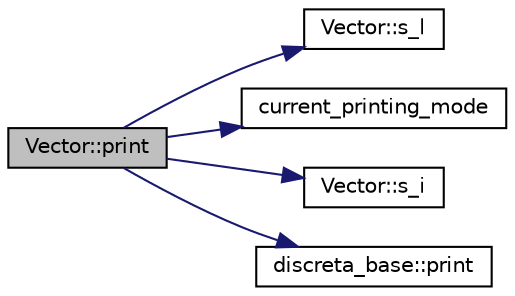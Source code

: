 digraph "Vector::print"
{
  edge [fontname="Helvetica",fontsize="10",labelfontname="Helvetica",labelfontsize="10"];
  node [fontname="Helvetica",fontsize="10",shape=record];
  rankdir="LR";
  Node4288 [label="Vector::print",height=0.2,width=0.4,color="black", fillcolor="grey75", style="filled", fontcolor="black"];
  Node4288 -> Node4289 [color="midnightblue",fontsize="10",style="solid",fontname="Helvetica"];
  Node4289 [label="Vector::s_l",height=0.2,width=0.4,color="black", fillcolor="white", style="filled",URL="$d5/db2/class_vector.html#ad2dc082288f858d22a528832289e0704"];
  Node4288 -> Node4290 [color="midnightblue",fontsize="10",style="solid",fontname="Helvetica"];
  Node4290 [label="current_printing_mode",height=0.2,width=0.4,color="black", fillcolor="white", style="filled",URL="$d9/d60/discreta_8h.html#afcd81bfedce13a2f5f14361608e763f2"];
  Node4288 -> Node4291 [color="midnightblue",fontsize="10",style="solid",fontname="Helvetica"];
  Node4291 [label="Vector::s_i",height=0.2,width=0.4,color="black", fillcolor="white", style="filled",URL="$d5/db2/class_vector.html#a1c4fe1752523df8119f70dd550244871"];
  Node4288 -> Node4292 [color="midnightblue",fontsize="10",style="solid",fontname="Helvetica"];
  Node4292 [label="discreta_base::print",height=0.2,width=0.4,color="black", fillcolor="white", style="filled",URL="$d7/d71/classdiscreta__base.html#a036e48bc058347046fc9b73dd0951478"];
}
